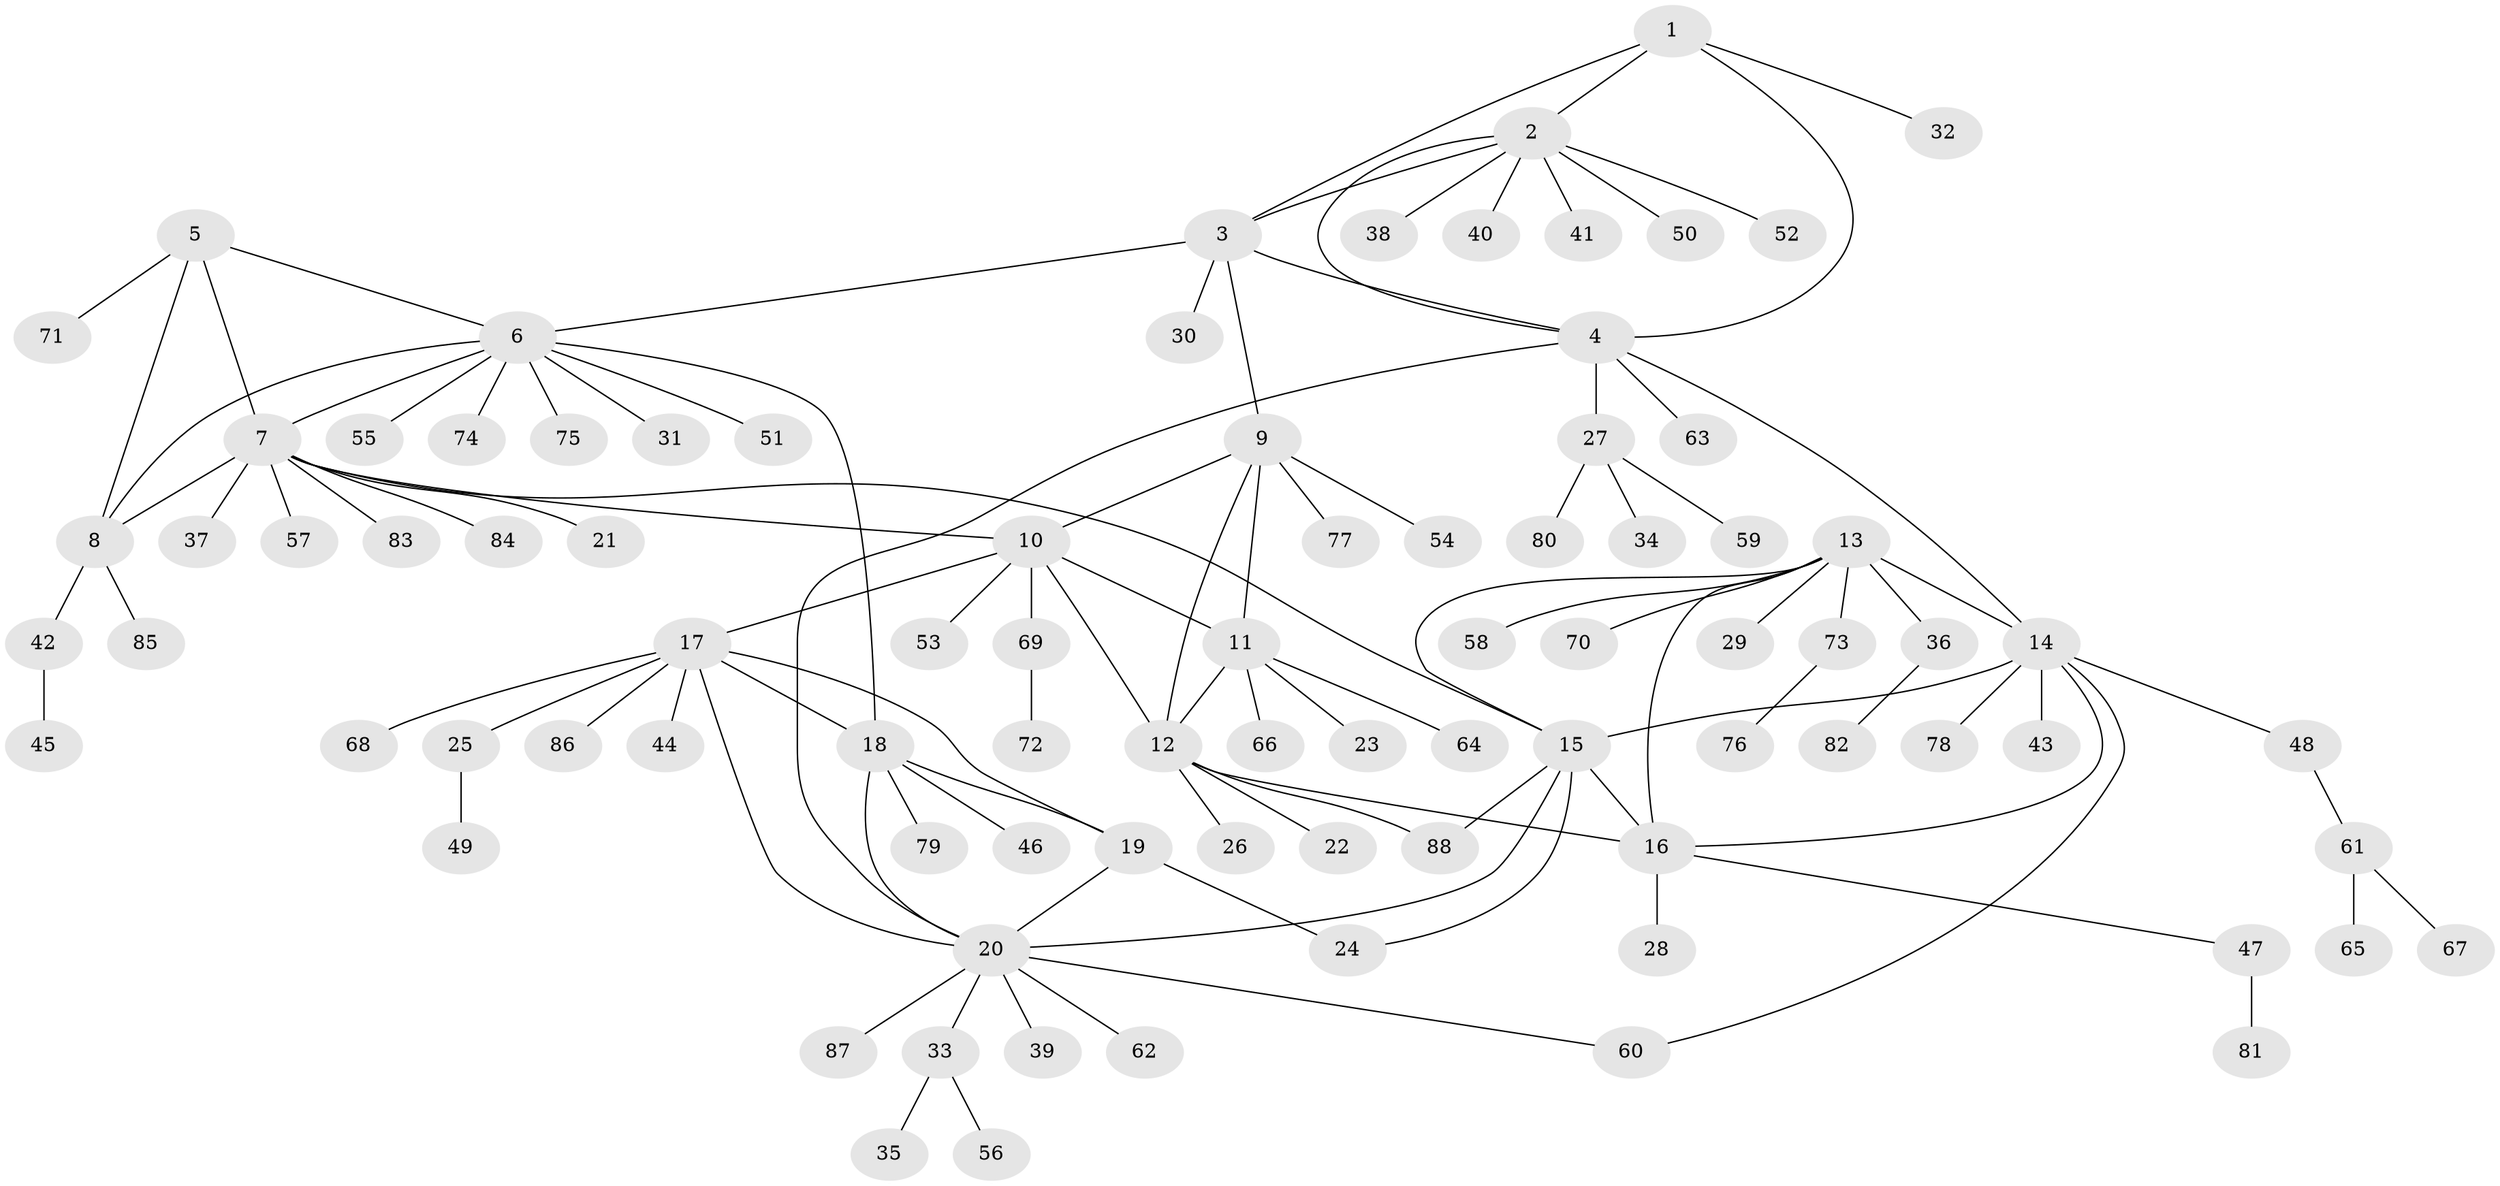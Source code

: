 // Generated by graph-tools (version 1.1) at 2025/11/02/27/25 16:11:34]
// undirected, 88 vertices, 111 edges
graph export_dot {
graph [start="1"]
  node [color=gray90,style=filled];
  1;
  2;
  3;
  4;
  5;
  6;
  7;
  8;
  9;
  10;
  11;
  12;
  13;
  14;
  15;
  16;
  17;
  18;
  19;
  20;
  21;
  22;
  23;
  24;
  25;
  26;
  27;
  28;
  29;
  30;
  31;
  32;
  33;
  34;
  35;
  36;
  37;
  38;
  39;
  40;
  41;
  42;
  43;
  44;
  45;
  46;
  47;
  48;
  49;
  50;
  51;
  52;
  53;
  54;
  55;
  56;
  57;
  58;
  59;
  60;
  61;
  62;
  63;
  64;
  65;
  66;
  67;
  68;
  69;
  70;
  71;
  72;
  73;
  74;
  75;
  76;
  77;
  78;
  79;
  80;
  81;
  82;
  83;
  84;
  85;
  86;
  87;
  88;
  1 -- 2;
  1 -- 3;
  1 -- 4;
  1 -- 32;
  2 -- 3;
  2 -- 4;
  2 -- 38;
  2 -- 40;
  2 -- 41;
  2 -- 50;
  2 -- 52;
  3 -- 4;
  3 -- 6;
  3 -- 9;
  3 -- 30;
  4 -- 14;
  4 -- 20;
  4 -- 27;
  4 -- 63;
  5 -- 6;
  5 -- 7;
  5 -- 8;
  5 -- 71;
  6 -- 7;
  6 -- 8;
  6 -- 18;
  6 -- 31;
  6 -- 51;
  6 -- 55;
  6 -- 74;
  6 -- 75;
  7 -- 8;
  7 -- 10;
  7 -- 15;
  7 -- 21;
  7 -- 37;
  7 -- 57;
  7 -- 83;
  7 -- 84;
  8 -- 42;
  8 -- 85;
  9 -- 10;
  9 -- 11;
  9 -- 12;
  9 -- 54;
  9 -- 77;
  10 -- 11;
  10 -- 12;
  10 -- 17;
  10 -- 53;
  10 -- 69;
  11 -- 12;
  11 -- 23;
  11 -- 64;
  11 -- 66;
  12 -- 16;
  12 -- 22;
  12 -- 26;
  12 -- 88;
  13 -- 14;
  13 -- 15;
  13 -- 16;
  13 -- 29;
  13 -- 36;
  13 -- 58;
  13 -- 70;
  13 -- 73;
  14 -- 15;
  14 -- 16;
  14 -- 43;
  14 -- 48;
  14 -- 60;
  14 -- 78;
  15 -- 16;
  15 -- 20;
  15 -- 24;
  15 -- 88;
  16 -- 28;
  16 -- 47;
  17 -- 18;
  17 -- 19;
  17 -- 20;
  17 -- 25;
  17 -- 44;
  17 -- 68;
  17 -- 86;
  18 -- 19;
  18 -- 20;
  18 -- 46;
  18 -- 79;
  19 -- 20;
  19 -- 24;
  20 -- 33;
  20 -- 39;
  20 -- 60;
  20 -- 62;
  20 -- 87;
  25 -- 49;
  27 -- 34;
  27 -- 59;
  27 -- 80;
  33 -- 35;
  33 -- 56;
  36 -- 82;
  42 -- 45;
  47 -- 81;
  48 -- 61;
  61 -- 65;
  61 -- 67;
  69 -- 72;
  73 -- 76;
}
